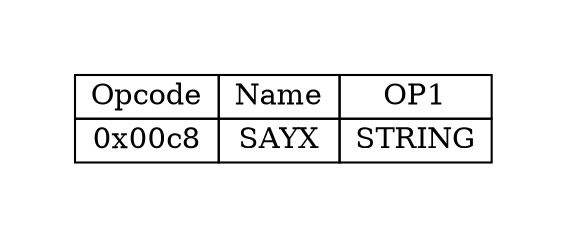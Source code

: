 digraph{
graph [pad="0.5", nodesep="0.5", ranksep="2" ]
node[shape=plain]
Foo [label=<
<table border="0" cellborder="1" cellspacing="0">
<tr><td> Opcode </td> <td> Name </td> <td> OP1 </td> </tr>
<tr>"<td> 0x00c8 </td><td> SAYX </td><td> STRING </td> </tr>
</table>>];
}
